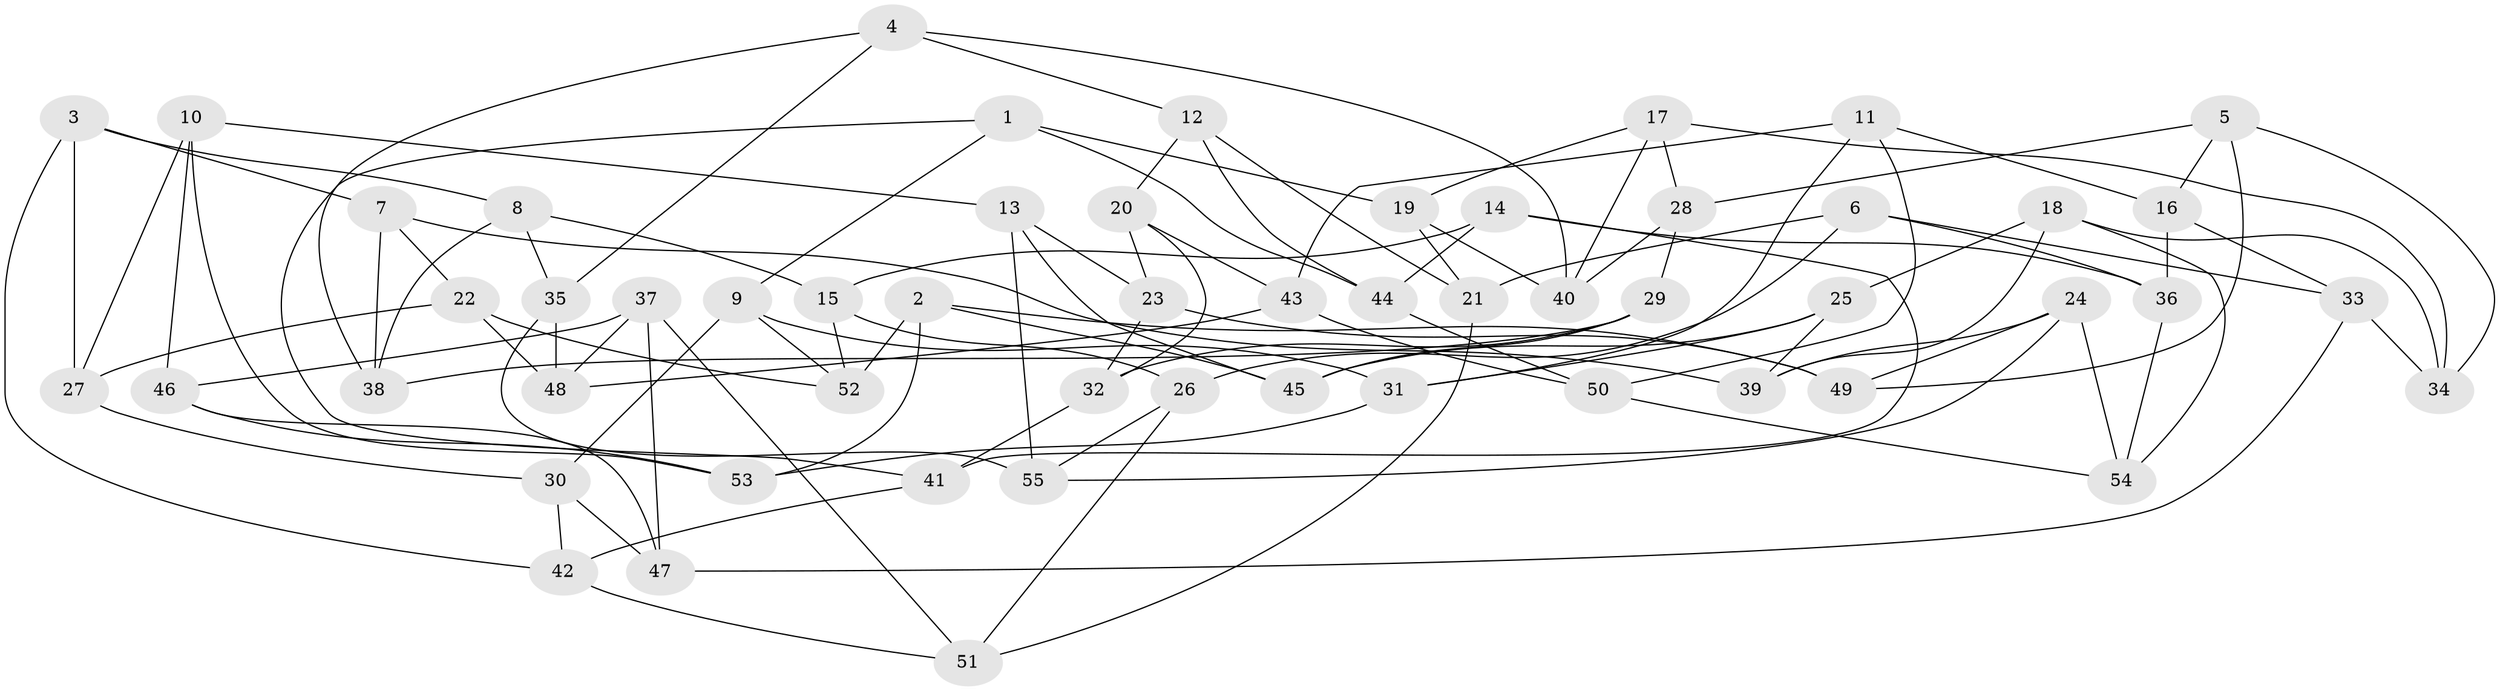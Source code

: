 // coarse degree distribution, {4: 0.5263157894736842, 5: 0.2631578947368421, 3: 0.13157894736842105, 7: 0.02631578947368421, 2: 0.02631578947368421, 8: 0.02631578947368421}
// Generated by graph-tools (version 1.1) at 2025/01/03/04/25 22:01:56]
// undirected, 55 vertices, 110 edges
graph export_dot {
graph [start="1"]
  node [color=gray90,style=filled];
  1;
  2;
  3;
  4;
  5;
  6;
  7;
  8;
  9;
  10;
  11;
  12;
  13;
  14;
  15;
  16;
  17;
  18;
  19;
  20;
  21;
  22;
  23;
  24;
  25;
  26;
  27;
  28;
  29;
  30;
  31;
  32;
  33;
  34;
  35;
  36;
  37;
  38;
  39;
  40;
  41;
  42;
  43;
  44;
  45;
  46;
  47;
  48;
  49;
  50;
  51;
  52;
  53;
  54;
  55;
  1 -- 19;
  1 -- 41;
  1 -- 9;
  1 -- 44;
  2 -- 49;
  2 -- 52;
  2 -- 45;
  2 -- 53;
  3 -- 27;
  3 -- 42;
  3 -- 7;
  3 -- 8;
  4 -- 35;
  4 -- 38;
  4 -- 12;
  4 -- 40;
  5 -- 49;
  5 -- 16;
  5 -- 34;
  5 -- 28;
  6 -- 21;
  6 -- 26;
  6 -- 36;
  6 -- 33;
  7 -- 38;
  7 -- 22;
  7 -- 39;
  8 -- 38;
  8 -- 35;
  8 -- 15;
  9 -- 52;
  9 -- 31;
  9 -- 30;
  10 -- 27;
  10 -- 13;
  10 -- 53;
  10 -- 46;
  11 -- 43;
  11 -- 31;
  11 -- 50;
  11 -- 16;
  12 -- 21;
  12 -- 44;
  12 -- 20;
  13 -- 23;
  13 -- 45;
  13 -- 55;
  14 -- 15;
  14 -- 44;
  14 -- 36;
  14 -- 41;
  15 -- 52;
  15 -- 26;
  16 -- 36;
  16 -- 33;
  17 -- 28;
  17 -- 40;
  17 -- 34;
  17 -- 19;
  18 -- 34;
  18 -- 39;
  18 -- 54;
  18 -- 25;
  19 -- 40;
  19 -- 21;
  20 -- 23;
  20 -- 43;
  20 -- 32;
  21 -- 51;
  22 -- 27;
  22 -- 52;
  22 -- 48;
  23 -- 49;
  23 -- 32;
  24 -- 54;
  24 -- 55;
  24 -- 39;
  24 -- 49;
  25 -- 39;
  25 -- 45;
  25 -- 31;
  26 -- 51;
  26 -- 55;
  27 -- 30;
  28 -- 29;
  28 -- 40;
  29 -- 38;
  29 -- 32;
  29 -- 45;
  30 -- 47;
  30 -- 42;
  31 -- 53;
  32 -- 41;
  33 -- 47;
  33 -- 34;
  35 -- 55;
  35 -- 48;
  36 -- 54;
  37 -- 51;
  37 -- 47;
  37 -- 48;
  37 -- 46;
  41 -- 42;
  42 -- 51;
  43 -- 50;
  43 -- 48;
  44 -- 50;
  46 -- 53;
  46 -- 47;
  50 -- 54;
}
